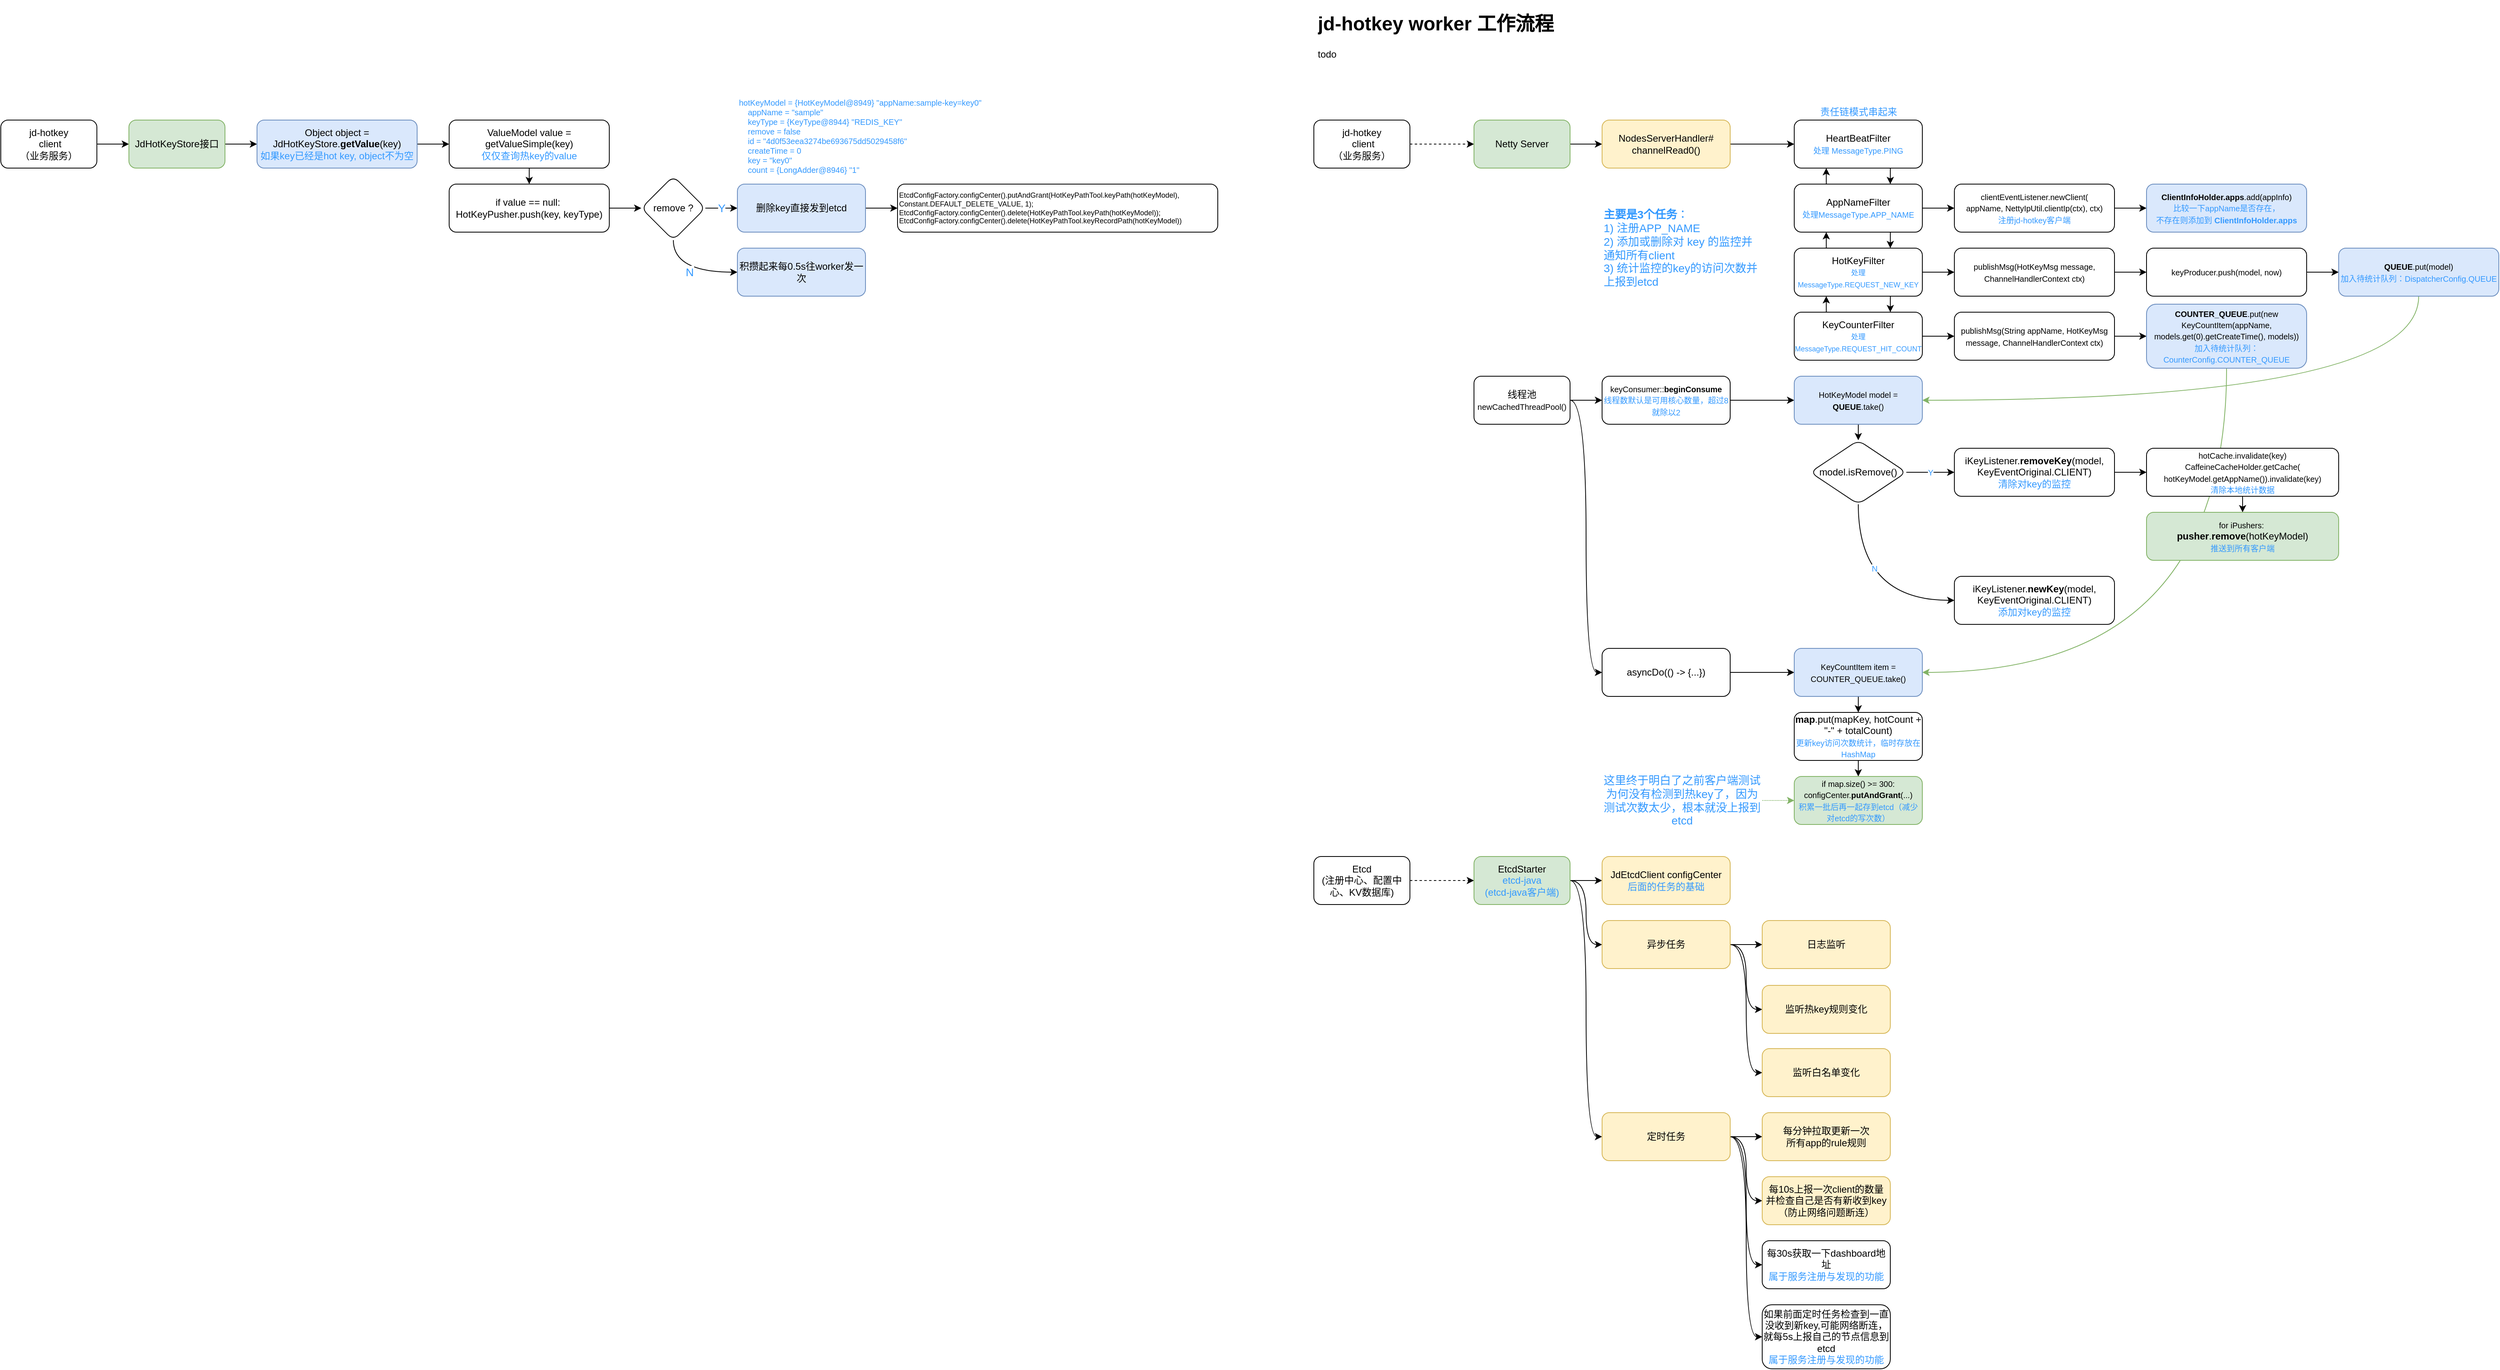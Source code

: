 <mxfile version="16.1.2" type="device"><diagram id="-nK9JvMHZn6Lz6oW_Ra4" name="第 1 页"><mxGraphModel dx="3577" dy="905" grid="1" gridSize="10" guides="1" tooltips="1" connect="1" arrows="1" fold="1" page="1" pageScale="1" pageWidth="1169" pageHeight="827" math="0" shadow="0"><root><mxCell id="0"/><mxCell id="1" parent="0"/><mxCell id="yYM20b8fRTNlaGVTkvJs-72" style="edgeStyle=orthogonalEdgeStyle;curved=1;rounded=0;orthogonalLoop=1;jettySize=auto;html=1;exitX=0.5;exitY=1;exitDx=0;exitDy=0;entryX=1;entryY=0.5;entryDx=0;entryDy=0;fontSize=10;fontColor=#3399FF;fillColor=#d5e8d4;strokeColor=#82b366;" edge="1" parent="1" source="yYM20b8fRTNlaGVTkvJs-41" target="yYM20b8fRTNlaGVTkvJs-66"><mxGeometry relative="1" as="geometry"/></mxCell><mxCell id="yYM20b8fRTNlaGVTkvJs-1" value="&lt;h1&gt;jd-hotkey worker 工作流程&lt;/h1&gt;&lt;p&gt;todo&lt;/p&gt;" style="text;html=1;strokeColor=none;fillColor=none;spacing=5;spacingTop=-20;whiteSpace=wrap;overflow=hidden;rounded=0;" vertex="1" parent="1"><mxGeometry x="40" y="20" width="360" height="100" as="geometry"/></mxCell><mxCell id="yYM20b8fRTNlaGVTkvJs-5" value="" style="edgeStyle=orthogonalEdgeStyle;rounded=0;orthogonalLoop=1;jettySize=auto;html=1;exitX=1;exitY=0.5;exitDx=0;exitDy=0;dashed=1;" edge="1" parent="1" source="yYM20b8fRTNlaGVTkvJs-64" target="yYM20b8fRTNlaGVTkvJs-4"><mxGeometry relative="1" as="geometry"><mxPoint x="180" y="190" as="sourcePoint"/></mxGeometry></mxCell><mxCell id="yYM20b8fRTNlaGVTkvJs-7" value="" style="edgeStyle=orthogonalEdgeStyle;rounded=0;orthogonalLoop=1;jettySize=auto;html=1;exitX=1;exitY=0.5;exitDx=0;exitDy=0;curved=1;dashed=1;" edge="1" parent="1" source="yYM20b8fRTNlaGVTkvJs-65" target="yYM20b8fRTNlaGVTkvJs-6"><mxGeometry relative="1" as="geometry"><mxPoint x="160" y="1110" as="sourcePoint"/></mxGeometry></mxCell><mxCell id="yYM20b8fRTNlaGVTkvJs-9" value="" style="edgeStyle=orthogonalEdgeStyle;rounded=0;orthogonalLoop=1;jettySize=auto;html=1;" edge="1" parent="1" source="yYM20b8fRTNlaGVTkvJs-4" target="yYM20b8fRTNlaGVTkvJs-8"><mxGeometry relative="1" as="geometry"/></mxCell><mxCell id="yYM20b8fRTNlaGVTkvJs-4" value="Netty Server" style="whiteSpace=wrap;html=1;rounded=1;shadow=0;fillColor=#d5e8d4;strokeColor=#82b366;" vertex="1" parent="1"><mxGeometry x="240" y="160" width="120" height="60" as="geometry"/></mxCell><mxCell id="yYM20b8fRTNlaGVTkvJs-75" value="" style="edgeStyle=orthogonalEdgeStyle;curved=1;rounded=0;orthogonalLoop=1;jettySize=auto;html=1;fontSize=14;fontColor=#3399FF;" edge="1" parent="1" source="yYM20b8fRTNlaGVTkvJs-6" target="yYM20b8fRTNlaGVTkvJs-74"><mxGeometry relative="1" as="geometry"/></mxCell><mxCell id="yYM20b8fRTNlaGVTkvJs-77" style="edgeStyle=orthogonalEdgeStyle;curved=1;rounded=0;orthogonalLoop=1;jettySize=auto;html=1;exitX=1;exitY=0.5;exitDx=0;exitDy=0;entryX=0;entryY=0.5;entryDx=0;entryDy=0;fontSize=14;fontColor=#3399FF;" edge="1" parent="1" source="yYM20b8fRTNlaGVTkvJs-6" target="yYM20b8fRTNlaGVTkvJs-76"><mxGeometry relative="1" as="geometry"/></mxCell><mxCell id="yYM20b8fRTNlaGVTkvJs-85" style="edgeStyle=orthogonalEdgeStyle;curved=1;rounded=0;orthogonalLoop=1;jettySize=auto;html=1;exitX=1;exitY=0.5;exitDx=0;exitDy=0;entryX=0;entryY=0.5;entryDx=0;entryDy=0;fontSize=14;fontColor=#3399FF;" edge="1" parent="1" source="yYM20b8fRTNlaGVTkvJs-6" target="yYM20b8fRTNlaGVTkvJs-84"><mxGeometry relative="1" as="geometry"/></mxCell><mxCell id="yYM20b8fRTNlaGVTkvJs-6" value="EtcdStarter&lt;br&gt;&lt;font color=&quot;#3399ff&quot;&gt;etcd-java&lt;br&gt;(etcd-java客户端)&lt;/font&gt;" style="rounded=1;whiteSpace=wrap;html=1;fillColor=#d5e8d4;strokeColor=#82b366;" vertex="1" parent="1"><mxGeometry x="240" y="1080" width="120" height="60" as="geometry"/></mxCell><mxCell id="yYM20b8fRTNlaGVTkvJs-11" value="" style="edgeStyle=orthogonalEdgeStyle;rounded=0;orthogonalLoop=1;jettySize=auto;html=1;curved=1;" edge="1" parent="1" source="yYM20b8fRTNlaGVTkvJs-8" target="yYM20b8fRTNlaGVTkvJs-10"><mxGeometry relative="1" as="geometry"/></mxCell><mxCell id="yYM20b8fRTNlaGVTkvJs-8" value="NodesServerHandler#&lt;br&gt;channelRead0()" style="whiteSpace=wrap;html=1;rounded=1;fillColor=#fff2cc;strokeColor=#d6b656;" vertex="1" parent="1"><mxGeometry x="400" y="160" width="160" height="60" as="geometry"/></mxCell><mxCell id="yYM20b8fRTNlaGVTkvJs-21" style="edgeStyle=orthogonalEdgeStyle;curved=1;rounded=0;orthogonalLoop=1;jettySize=auto;html=1;exitX=0.75;exitY=1;exitDx=0;exitDy=0;entryX=0.75;entryY=0;entryDx=0;entryDy=0;" edge="1" parent="1" source="yYM20b8fRTNlaGVTkvJs-10" target="yYM20b8fRTNlaGVTkvJs-12"><mxGeometry relative="1" as="geometry"/></mxCell><mxCell id="yYM20b8fRTNlaGVTkvJs-10" value="HeartBeatFilter&lt;br&gt;&lt;font color=&quot;#3399ff&quot; style=&quot;font-size: 10px&quot;&gt;处理 MessageType.PING&lt;/font&gt;" style="whiteSpace=wrap;html=1;rounded=1;" vertex="1" parent="1"><mxGeometry x="640" y="160" width="160" height="60" as="geometry"/></mxCell><mxCell id="yYM20b8fRTNlaGVTkvJs-22" style="edgeStyle=orthogonalEdgeStyle;curved=1;rounded=0;orthogonalLoop=1;jettySize=auto;html=1;exitX=0.75;exitY=1;exitDx=0;exitDy=0;entryX=0.75;entryY=0;entryDx=0;entryDy=0;" edge="1" parent="1" source="yYM20b8fRTNlaGVTkvJs-12" target="yYM20b8fRTNlaGVTkvJs-14"><mxGeometry relative="1" as="geometry"/></mxCell><mxCell id="yYM20b8fRTNlaGVTkvJs-26" style="edgeStyle=orthogonalEdgeStyle;curved=1;rounded=0;orthogonalLoop=1;jettySize=auto;html=1;exitX=0.25;exitY=0;exitDx=0;exitDy=0;entryX=0.25;entryY=1;entryDx=0;entryDy=0;" edge="1" parent="1" source="yYM20b8fRTNlaGVTkvJs-12" target="yYM20b8fRTNlaGVTkvJs-10"><mxGeometry relative="1" as="geometry"/></mxCell><mxCell id="yYM20b8fRTNlaGVTkvJs-29" value="" style="edgeStyle=orthogonalEdgeStyle;curved=1;rounded=0;orthogonalLoop=1;jettySize=auto;html=1;fontColor=#3399FF;" edge="1" parent="1" source="yYM20b8fRTNlaGVTkvJs-12" target="yYM20b8fRTNlaGVTkvJs-28"><mxGeometry relative="1" as="geometry"/></mxCell><mxCell id="yYM20b8fRTNlaGVTkvJs-12" value="AppNameFilter&lt;br&gt;&lt;font style=&quot;font-size: 10px&quot; color=&quot;#3399ff&quot;&gt;处理MessageType.APP_NAME&lt;/font&gt;" style="whiteSpace=wrap;html=1;rounded=1;" vertex="1" parent="1"><mxGeometry x="640" y="240" width="160" height="60" as="geometry"/></mxCell><mxCell id="yYM20b8fRTNlaGVTkvJs-23" style="edgeStyle=orthogonalEdgeStyle;curved=1;rounded=0;orthogonalLoop=1;jettySize=auto;html=1;exitX=0.75;exitY=1;exitDx=0;exitDy=0;entryX=0.75;entryY=0;entryDx=0;entryDy=0;" edge="1" parent="1" source="yYM20b8fRTNlaGVTkvJs-14" target="yYM20b8fRTNlaGVTkvJs-16"><mxGeometry relative="1" as="geometry"/></mxCell><mxCell id="yYM20b8fRTNlaGVTkvJs-25" style="edgeStyle=orthogonalEdgeStyle;curved=1;rounded=0;orthogonalLoop=1;jettySize=auto;html=1;exitX=0.25;exitY=0;exitDx=0;exitDy=0;entryX=0.25;entryY=1;entryDx=0;entryDy=0;" edge="1" parent="1" source="yYM20b8fRTNlaGVTkvJs-14" target="yYM20b8fRTNlaGVTkvJs-12"><mxGeometry relative="1" as="geometry"/></mxCell><mxCell id="yYM20b8fRTNlaGVTkvJs-31" value="" style="edgeStyle=orthogonalEdgeStyle;curved=1;rounded=0;orthogonalLoop=1;jettySize=auto;html=1;fontSize=10;fontColor=#3399FF;" edge="1" parent="1" source="yYM20b8fRTNlaGVTkvJs-14" target="yYM20b8fRTNlaGVTkvJs-30"><mxGeometry relative="1" as="geometry"/></mxCell><mxCell id="yYM20b8fRTNlaGVTkvJs-14" value="HotKeyFilter&lt;br&gt;&lt;font style=&quot;font-size: 9px&quot; color=&quot;#3399ff&quot;&gt;处理MessageType.REQUEST_NEW_KEY&lt;/font&gt;" style="whiteSpace=wrap;html=1;rounded=1;" vertex="1" parent="1"><mxGeometry x="640" y="320" width="160" height="60" as="geometry"/></mxCell><mxCell id="yYM20b8fRTNlaGVTkvJs-24" style="edgeStyle=orthogonalEdgeStyle;curved=1;rounded=0;orthogonalLoop=1;jettySize=auto;html=1;exitX=0.25;exitY=0;exitDx=0;exitDy=0;entryX=0.25;entryY=1;entryDx=0;entryDy=0;" edge="1" parent="1" source="yYM20b8fRTNlaGVTkvJs-16" target="yYM20b8fRTNlaGVTkvJs-14"><mxGeometry relative="1" as="geometry"/></mxCell><mxCell id="yYM20b8fRTNlaGVTkvJs-33" value="" style="edgeStyle=orthogonalEdgeStyle;curved=1;rounded=0;orthogonalLoop=1;jettySize=auto;html=1;fontSize=10;fontColor=#3399FF;" edge="1" parent="1" source="yYM20b8fRTNlaGVTkvJs-16" target="yYM20b8fRTNlaGVTkvJs-32"><mxGeometry relative="1" as="geometry"/></mxCell><mxCell id="yYM20b8fRTNlaGVTkvJs-16" value="KeyCounterFilter&lt;br&gt;&lt;font color=&quot;#3399ff&quot; style=&quot;font-size: 9px&quot;&gt;处理MessageType.REQUEST_HIT_COUNT&lt;/font&gt;" style="whiteSpace=wrap;html=1;rounded=1;" vertex="1" parent="1"><mxGeometry x="640" y="400" width="160" height="60" as="geometry"/></mxCell><mxCell id="yYM20b8fRTNlaGVTkvJs-27" value="&lt;font color=&quot;#3399ff&quot;&gt;责任链模式串起来&lt;/font&gt;" style="text;html=1;align=center;verticalAlign=middle;resizable=0;points=[];autosize=1;strokeColor=none;fillColor=none;" vertex="1" parent="1"><mxGeometry x="665" y="140" width="110" height="20" as="geometry"/></mxCell><mxCell id="yYM20b8fRTNlaGVTkvJs-36" value="" style="edgeStyle=orthogonalEdgeStyle;curved=1;rounded=0;orthogonalLoop=1;jettySize=auto;html=1;fontSize=9;fontColor=#3399FF;" edge="1" parent="1" source="yYM20b8fRTNlaGVTkvJs-28" target="yYM20b8fRTNlaGVTkvJs-35"><mxGeometry relative="1" as="geometry"/></mxCell><mxCell id="yYM20b8fRTNlaGVTkvJs-28" value="&lt;font style=&quot;font-size: 10px&quot;&gt;clientEventListener.newClient(&lt;br&gt;appName, NettyIpUtil.clientIp(ctx), ctx)&lt;br&gt;&lt;font color=&quot;#3399ff&quot;&gt;注册jd-hotkey客户端&lt;/font&gt;&lt;br&gt;&lt;/font&gt;" style="whiteSpace=wrap;html=1;rounded=1;" vertex="1" parent="1"><mxGeometry x="840" y="240" width="200" height="60" as="geometry"/></mxCell><mxCell id="yYM20b8fRTNlaGVTkvJs-38" value="" style="edgeStyle=orthogonalEdgeStyle;curved=1;rounded=0;orthogonalLoop=1;jettySize=auto;html=1;fontSize=9;fontColor=#3399FF;" edge="1" parent="1" source="yYM20b8fRTNlaGVTkvJs-30" target="yYM20b8fRTNlaGVTkvJs-37"><mxGeometry relative="1" as="geometry"/></mxCell><mxCell id="yYM20b8fRTNlaGVTkvJs-30" value="&lt;font style=&quot;font-size: 10px&quot;&gt;publishMsg(HotKeyMsg message, ChannelHandlerContext ctx)&lt;/font&gt;" style="whiteSpace=wrap;html=1;rounded=1;" vertex="1" parent="1"><mxGeometry x="840" y="320" width="200" height="60" as="geometry"/></mxCell><mxCell id="yYM20b8fRTNlaGVTkvJs-42" value="" style="edgeStyle=orthogonalEdgeStyle;curved=1;rounded=0;orthogonalLoop=1;jettySize=auto;html=1;fontSize=9;fontColor=#3399FF;" edge="1" parent="1" source="yYM20b8fRTNlaGVTkvJs-32" target="yYM20b8fRTNlaGVTkvJs-41"><mxGeometry relative="1" as="geometry"/></mxCell><mxCell id="yYM20b8fRTNlaGVTkvJs-32" value="&lt;font style=&quot;font-size: 10px&quot;&gt;publishMsg(String appName, HotKeyMsg message, ChannelHandlerContext ctx)&lt;/font&gt;" style="whiteSpace=wrap;html=1;rounded=1;" vertex="1" parent="1"><mxGeometry x="840" y="400" width="200" height="60" as="geometry"/></mxCell><mxCell id="yYM20b8fRTNlaGVTkvJs-35" value="&lt;span style=&quot;font-size: 10px&quot;&gt;&lt;b&gt;ClientInfoHolder.apps&lt;/b&gt;.add(appInfo)&lt;/span&gt;&lt;br&gt;&lt;font color=&quot;#3399ff&quot;&gt;&lt;span style=&quot;font-size: 10px&quot;&gt;比较一下appName是否存在，&lt;/span&gt;&lt;br&gt;&lt;span style=&quot;font-size: 10px&quot;&gt;不存在则添加到&amp;nbsp;&lt;/span&gt;&lt;span style=&quot;font-size: 10px&quot;&gt;&lt;b&gt;ClientInfoHolder.apps&lt;/b&gt;&lt;/span&gt;&lt;/font&gt;" style="whiteSpace=wrap;html=1;rounded=1;fillColor=#dae8fc;strokeColor=#6c8ebf;" vertex="1" parent="1"><mxGeometry x="1080" y="240" width="200" height="60" as="geometry"/></mxCell><mxCell id="yYM20b8fRTNlaGVTkvJs-40" value="" style="edgeStyle=orthogonalEdgeStyle;curved=1;rounded=0;orthogonalLoop=1;jettySize=auto;html=1;fontSize=9;fontColor=#3399FF;" edge="1" parent="1" source="yYM20b8fRTNlaGVTkvJs-37" target="yYM20b8fRTNlaGVTkvJs-39"><mxGeometry relative="1" as="geometry"/></mxCell><mxCell id="yYM20b8fRTNlaGVTkvJs-37" value="&lt;font style=&quot;font-size: 10px&quot;&gt;keyProducer.push(model, now)&lt;/font&gt;" style="whiteSpace=wrap;html=1;rounded=1;" vertex="1" parent="1"><mxGeometry x="1080" y="320" width="200" height="60" as="geometry"/></mxCell><mxCell id="yYM20b8fRTNlaGVTkvJs-55" style="edgeStyle=orthogonalEdgeStyle;curved=1;rounded=0;orthogonalLoop=1;jettySize=auto;html=1;exitX=0.5;exitY=1;exitDx=0;exitDy=0;entryX=1;entryY=0.5;entryDx=0;entryDy=0;fontSize=10;fontColor=#3399FF;fillColor=#d5e8d4;strokeColor=#82b366;" edge="1" parent="1" source="yYM20b8fRTNlaGVTkvJs-39" target="yYM20b8fRTNlaGVTkvJs-46"><mxGeometry relative="1" as="geometry"/></mxCell><mxCell id="yYM20b8fRTNlaGVTkvJs-39" value="&lt;font&gt;&lt;span style=&quot;font-size: 10px&quot;&gt;&lt;b&gt;QUEUE&lt;/b&gt;.put(model)&lt;/span&gt;&lt;br&gt;&lt;span style=&quot;font-size: 10px&quot;&gt;&lt;font color=&quot;#3399ff&quot;&gt;加入待统计队列：DispatcherConfig.QUEUE&lt;/font&gt;&lt;/span&gt;&lt;br&gt;&lt;/font&gt;" style="whiteSpace=wrap;html=1;rounded=1;fillColor=#dae8fc;strokeColor=#6c8ebf;" vertex="1" parent="1"><mxGeometry x="1320" y="320" width="200" height="60" as="geometry"/></mxCell><mxCell id="yYM20b8fRTNlaGVTkvJs-41" value="&lt;font&gt;&lt;b style=&quot;font-size: 10px&quot;&gt;COUNTER_QUEUE&lt;/b&gt;&lt;span style=&quot;font-size: 10px&quot;&gt;.put(new KeyCountItem(appName, models.get(0).getCreateTime(), models))&lt;/span&gt;&lt;br&gt;&lt;font color=&quot;#3399ff&quot;&gt;&lt;span style=&quot;font-size: 10px&quot;&gt;加入待统计队列：CounterConfig.&lt;/span&gt;&lt;/font&gt;&lt;font color=&quot;#3399ff&quot;&gt;&lt;span style=&quot;font-size: 10px&quot;&gt;COUNTER_QUEUE&lt;/span&gt;&lt;/font&gt;&lt;br&gt;&lt;/font&gt;" style="whiteSpace=wrap;html=1;rounded=1;fillColor=#dae8fc;strokeColor=#6c8ebf;" vertex="1" parent="1"><mxGeometry x="1080" y="390" width="200" height="80" as="geometry"/></mxCell><mxCell id="yYM20b8fRTNlaGVTkvJs-45" value="" style="edgeStyle=orthogonalEdgeStyle;curved=1;rounded=0;orthogonalLoop=1;jettySize=auto;html=1;fontSize=9;fontColor=#3399FF;" edge="1" parent="1" source="yYM20b8fRTNlaGVTkvJs-43" target="yYM20b8fRTNlaGVTkvJs-44"><mxGeometry relative="1" as="geometry"/></mxCell><mxCell id="yYM20b8fRTNlaGVTkvJs-63" style="edgeStyle=orthogonalEdgeStyle;curved=1;rounded=0;orthogonalLoop=1;jettySize=auto;html=1;exitX=1;exitY=0.5;exitDx=0;exitDy=0;entryX=0;entryY=0.5;entryDx=0;entryDy=0;fontSize=10;fontColor=#3399FF;" edge="1" parent="1" source="yYM20b8fRTNlaGVTkvJs-43" target="yYM20b8fRTNlaGVTkvJs-62"><mxGeometry relative="1" as="geometry"/></mxCell><mxCell id="yYM20b8fRTNlaGVTkvJs-43" value="线程池&lt;br&gt;&lt;font style=&quot;font-size: 10px&quot;&gt;newCachedThreadPool()&lt;/font&gt;" style="whiteSpace=wrap;html=1;rounded=1;" vertex="1" parent="1"><mxGeometry x="240" y="480" width="120" height="60" as="geometry"/></mxCell><mxCell id="yYM20b8fRTNlaGVTkvJs-47" value="" style="edgeStyle=orthogonalEdgeStyle;curved=1;rounded=0;orthogonalLoop=1;jettySize=auto;html=1;fontSize=10;fontColor=#3399FF;" edge="1" parent="1" source="yYM20b8fRTNlaGVTkvJs-44" target="yYM20b8fRTNlaGVTkvJs-46"><mxGeometry relative="1" as="geometry"/></mxCell><mxCell id="yYM20b8fRTNlaGVTkvJs-44" value="&lt;font style=&quot;font-size: 10px&quot;&gt;keyConsumer::&lt;b&gt;beginConsume&lt;/b&gt;&lt;br&gt;&lt;font color=&quot;#3399ff&quot;&gt;线程数默认是可用核心数量，超过8就除以2&lt;/font&gt;&lt;br&gt;&lt;/font&gt;" style="whiteSpace=wrap;html=1;rounded=1;" vertex="1" parent="1"><mxGeometry x="400" y="480" width="160" height="60" as="geometry"/></mxCell><mxCell id="yYM20b8fRTNlaGVTkvJs-49" value="" style="edgeStyle=orthogonalEdgeStyle;curved=1;rounded=0;orthogonalLoop=1;jettySize=auto;html=1;fontSize=10;fontColor=#3399FF;" edge="1" parent="1" source="yYM20b8fRTNlaGVTkvJs-46" target="yYM20b8fRTNlaGVTkvJs-48"><mxGeometry relative="1" as="geometry"/></mxCell><mxCell id="yYM20b8fRTNlaGVTkvJs-46" value="&lt;span style=&quot;font-size: 10px&quot;&gt;HotKeyModel model = &lt;b&gt;QUEUE&lt;/b&gt;.take()&lt;/span&gt;" style="whiteSpace=wrap;html=1;rounded=1;fillColor=#dae8fc;strokeColor=#6c8ebf;" vertex="1" parent="1"><mxGeometry x="640" y="480" width="160" height="60" as="geometry"/></mxCell><mxCell id="yYM20b8fRTNlaGVTkvJs-51" value="Y" style="edgeStyle=orthogonalEdgeStyle;curved=1;rounded=0;orthogonalLoop=1;jettySize=auto;html=1;fontSize=10;fontColor=#3399FF;" edge="1" parent="1" source="yYM20b8fRTNlaGVTkvJs-48" target="yYM20b8fRTNlaGVTkvJs-50"><mxGeometry relative="1" as="geometry"/></mxCell><mxCell id="yYM20b8fRTNlaGVTkvJs-53" value="N" style="edgeStyle=orthogonalEdgeStyle;curved=1;rounded=0;orthogonalLoop=1;jettySize=auto;html=1;exitX=0.5;exitY=1;exitDx=0;exitDy=0;entryX=0;entryY=0.5;entryDx=0;entryDy=0;fontSize=10;fontColor=#3399FF;" edge="1" parent="1" source="yYM20b8fRTNlaGVTkvJs-48" target="yYM20b8fRTNlaGVTkvJs-52"><mxGeometry x="-0.333" y="20" relative="1" as="geometry"><mxPoint as="offset"/></mxGeometry></mxCell><mxCell id="yYM20b8fRTNlaGVTkvJs-48" value="model.isRemove()" style="rhombus;whiteSpace=wrap;html=1;rounded=1;" vertex="1" parent="1"><mxGeometry x="660" y="560" width="120" height="80" as="geometry"/></mxCell><mxCell id="yYM20b8fRTNlaGVTkvJs-57" value="" style="edgeStyle=orthogonalEdgeStyle;curved=1;rounded=0;orthogonalLoop=1;jettySize=auto;html=1;fontSize=10;fontColor=#3399FF;" edge="1" parent="1" source="yYM20b8fRTNlaGVTkvJs-50" target="yYM20b8fRTNlaGVTkvJs-56"><mxGeometry relative="1" as="geometry"/></mxCell><mxCell id="yYM20b8fRTNlaGVTkvJs-50" value="iKeyListener.&lt;b&gt;removeKey&lt;/b&gt;(model, KeyEventOriginal.CLIENT)&lt;br&gt;&lt;font color=&quot;#3399ff&quot;&gt;清除对key的监控&lt;/font&gt;" style="whiteSpace=wrap;html=1;rounded=1;" vertex="1" parent="1"><mxGeometry x="840" y="570" width="200" height="60" as="geometry"/></mxCell><mxCell id="yYM20b8fRTNlaGVTkvJs-52" value="iKeyListener.&lt;b&gt;newKey&lt;/b&gt;(model, KeyEventOriginal.CLIENT)&lt;br&gt;&lt;font color=&quot;#3399ff&quot;&gt;添加对key的监控&lt;/font&gt;" style="whiteSpace=wrap;html=1;rounded=1;" vertex="1" parent="1"><mxGeometry x="840" y="730" width="200" height="60" as="geometry"/></mxCell><mxCell id="yYM20b8fRTNlaGVTkvJs-59" value="" style="edgeStyle=orthogonalEdgeStyle;curved=1;rounded=0;orthogonalLoop=1;jettySize=auto;html=1;fontSize=10;fontColor=#3399FF;" edge="1" parent="1" source="yYM20b8fRTNlaGVTkvJs-56" target="yYM20b8fRTNlaGVTkvJs-58"><mxGeometry relative="1" as="geometry"/></mxCell><mxCell id="yYM20b8fRTNlaGVTkvJs-56" value="&lt;font style=&quot;font-size: 10px&quot;&gt;hotCache.invalidate(key)&lt;br&gt;CaffeineCacheHolder.getCache(&lt;br&gt;hotKeyModel.getAppName()).invalidate(key)&lt;br&gt;&lt;font color=&quot;#3399ff&quot;&gt;清除本地统计数据&lt;/font&gt;&lt;br&gt;&lt;/font&gt;" style="whiteSpace=wrap;html=1;rounded=1;" vertex="1" parent="1"><mxGeometry x="1080" y="570" width="240" height="60" as="geometry"/></mxCell><mxCell id="yYM20b8fRTNlaGVTkvJs-58" value="&lt;span style=&quot;font-size: 10px&quot;&gt;for iPushers:&amp;nbsp;&lt;br&gt;&lt;/span&gt;&lt;b&gt;pusher&lt;/b&gt;.&lt;b&gt;remove&lt;/b&gt;(hotKeyModel)&lt;br&gt;&lt;font style=&quot;font-size: 10px&quot; color=&quot;#3399ff&quot;&gt;推送到所有客户端&lt;/font&gt;" style="whiteSpace=wrap;html=1;rounded=1;fillColor=#d5e8d4;strokeColor=#82b366;" vertex="1" parent="1"><mxGeometry x="1080" y="650" width="240" height="60" as="geometry"/></mxCell><mxCell id="yYM20b8fRTNlaGVTkvJs-67" value="" style="edgeStyle=orthogonalEdgeStyle;curved=1;rounded=0;orthogonalLoop=1;jettySize=auto;html=1;fontSize=12;fontColor=#3399FF;" edge="1" parent="1" source="yYM20b8fRTNlaGVTkvJs-62" target="yYM20b8fRTNlaGVTkvJs-66"><mxGeometry relative="1" as="geometry"/></mxCell><mxCell id="yYM20b8fRTNlaGVTkvJs-62" value="&lt;font&gt;&lt;font style=&quot;font-size: 12px&quot;&gt;asyncDo(() -&amp;gt; {...})&lt;/font&gt;&lt;br&gt;&lt;/font&gt;" style="whiteSpace=wrap;html=1;rounded=1;" vertex="1" parent="1"><mxGeometry x="400" y="820" width="160" height="60" as="geometry"/></mxCell><mxCell id="yYM20b8fRTNlaGVTkvJs-64" value="jd-hotkey&lt;br&gt;&amp;nbsp;client&lt;br&gt;（业务服务）" style="rounded=1;whiteSpace=wrap;html=1;" vertex="1" parent="1"><mxGeometry x="40" y="160" width="120" height="60" as="geometry"/></mxCell><mxCell id="yYM20b8fRTNlaGVTkvJs-65" value="Etcd&lt;br&gt;(注册中心、配置中心、KV数据库)" style="rounded=1;whiteSpace=wrap;html=1;" vertex="1" parent="1"><mxGeometry x="40" y="1080" width="120" height="60" as="geometry"/></mxCell><mxCell id="yYM20b8fRTNlaGVTkvJs-69" value="" style="edgeStyle=orthogonalEdgeStyle;curved=1;rounded=0;orthogonalLoop=1;jettySize=auto;html=1;fontSize=12;fontColor=#3399FF;" edge="1" parent="1" source="yYM20b8fRTNlaGVTkvJs-66" target="yYM20b8fRTNlaGVTkvJs-68"><mxGeometry relative="1" as="geometry"/></mxCell><mxCell id="yYM20b8fRTNlaGVTkvJs-66" value="&lt;font&gt;&lt;font style=&quot;font-size: 10px&quot;&gt;KeyCountItem item = COUNTER_QUEUE.take()&lt;/font&gt;&lt;br&gt;&lt;/font&gt;" style="whiteSpace=wrap;html=1;rounded=1;fillColor=#dae8fc;strokeColor=#6c8ebf;" vertex="1" parent="1"><mxGeometry x="640" y="820" width="160" height="60" as="geometry"/></mxCell><mxCell id="yYM20b8fRTNlaGVTkvJs-71" value="" style="edgeStyle=orthogonalEdgeStyle;curved=1;rounded=0;orthogonalLoop=1;jettySize=auto;html=1;fontSize=10;fontColor=#3399FF;" edge="1" parent="1" source="yYM20b8fRTNlaGVTkvJs-68" target="yYM20b8fRTNlaGVTkvJs-70"><mxGeometry relative="1" as="geometry"/></mxCell><mxCell id="yYM20b8fRTNlaGVTkvJs-68" value="&lt;font&gt;&lt;font style=&quot;font-size: 12px&quot;&gt;&lt;b&gt;map&lt;/b&gt;.put(mapKey, hotCount + &quot;-&quot; + totalCount)&lt;br&gt;&lt;/font&gt;&lt;font color=&quot;#3399ff&quot; style=&quot;font-size: 10px&quot;&gt;更新key访问次数统计，临时存放在HashMap&lt;/font&gt;&lt;br&gt;&lt;/font&gt;" style="whiteSpace=wrap;html=1;rounded=1;" vertex="1" parent="1"><mxGeometry x="640" y="900" width="160" height="60" as="geometry"/></mxCell><mxCell id="yYM20b8fRTNlaGVTkvJs-70" value="&lt;font style=&quot;font-size: 10px&quot;&gt;if&amp;nbsp;map.size() &amp;gt;= 300:&lt;br&gt;configCenter.&lt;b&gt;putAndGrant&lt;/b&gt;(...)&lt;br&gt;&lt;font color=&quot;#3399ff&quot;&gt;积累一批后再一起存到etcd（减少对etcd的写次数）&lt;/font&gt;&lt;br&gt;&lt;/font&gt;" style="whiteSpace=wrap;html=1;rounded=1;fillColor=#d5e8d4;strokeColor=#82b366;" vertex="1" parent="1"><mxGeometry x="640" y="980" width="160" height="60" as="geometry"/></mxCell><mxCell id="yYM20b8fRTNlaGVTkvJs-73" value="&lt;font style=&quot;font-size: 14px&quot;&gt;&lt;b&gt;主要是3个任务&lt;/b&gt;：&lt;br&gt;1) 注册APP_NAME&lt;br&gt;2) 添加或删除对 key 的监控并通知所有client&lt;br&gt;3) 统计监控的key的访问次数并上报到etcd&lt;/font&gt;" style="text;html=1;strokeColor=none;fillColor=none;align=left;verticalAlign=middle;whiteSpace=wrap;rounded=0;shadow=0;fontSize=10;fontColor=#3399FF;" vertex="1" parent="1"><mxGeometry x="400" y="240" width="200" height="160" as="geometry"/></mxCell><mxCell id="yYM20b8fRTNlaGVTkvJs-74" value="JdEtcdClient&amp;nbsp;configCenter&lt;br&gt;&lt;font color=&quot;#3399ff&quot;&gt;后面的任务的基础&lt;/font&gt;" style="rounded=1;whiteSpace=wrap;html=1;fillColor=#fff2cc;strokeColor=#d6b656;" vertex="1" parent="1"><mxGeometry x="400" y="1080" width="160" height="60" as="geometry"/></mxCell><mxCell id="yYM20b8fRTNlaGVTkvJs-79" value="" style="edgeStyle=orthogonalEdgeStyle;curved=1;rounded=0;orthogonalLoop=1;jettySize=auto;html=1;fontSize=14;fontColor=#3399FF;" edge="1" parent="1" source="yYM20b8fRTNlaGVTkvJs-76" target="yYM20b8fRTNlaGVTkvJs-78"><mxGeometry relative="1" as="geometry"/></mxCell><mxCell id="yYM20b8fRTNlaGVTkvJs-81" style="edgeStyle=orthogonalEdgeStyle;curved=1;rounded=0;orthogonalLoop=1;jettySize=auto;html=1;exitX=1;exitY=0.5;exitDx=0;exitDy=0;entryX=0;entryY=0.5;entryDx=0;entryDy=0;fontSize=14;fontColor=#3399FF;" edge="1" parent="1" source="yYM20b8fRTNlaGVTkvJs-76" target="yYM20b8fRTNlaGVTkvJs-80"><mxGeometry relative="1" as="geometry"/></mxCell><mxCell id="yYM20b8fRTNlaGVTkvJs-83" style="edgeStyle=orthogonalEdgeStyle;curved=1;rounded=0;orthogonalLoop=1;jettySize=auto;html=1;exitX=1;exitY=0.5;exitDx=0;exitDy=0;entryX=0;entryY=0.5;entryDx=0;entryDy=0;fontSize=14;fontColor=#3399FF;" edge="1" parent="1" source="yYM20b8fRTNlaGVTkvJs-76" target="yYM20b8fRTNlaGVTkvJs-82"><mxGeometry relative="1" as="geometry"/></mxCell><mxCell id="yYM20b8fRTNlaGVTkvJs-76" value="异步任务" style="rounded=1;whiteSpace=wrap;html=1;fillColor=#fff2cc;strokeColor=#d6b656;" vertex="1" parent="1"><mxGeometry x="400" y="1160" width="160" height="60" as="geometry"/></mxCell><mxCell id="yYM20b8fRTNlaGVTkvJs-78" value="日志监听" style="rounded=1;whiteSpace=wrap;html=1;fillColor=#fff2cc;strokeColor=#d6b656;" vertex="1" parent="1"><mxGeometry x="600" y="1160" width="160" height="60" as="geometry"/></mxCell><mxCell id="yYM20b8fRTNlaGVTkvJs-80" value="监听热key规则变化" style="rounded=1;whiteSpace=wrap;html=1;fillColor=#fff2cc;strokeColor=#d6b656;" vertex="1" parent="1"><mxGeometry x="600" y="1241" width="160" height="60" as="geometry"/></mxCell><mxCell id="yYM20b8fRTNlaGVTkvJs-82" value="监听白名单变化" style="rounded=1;whiteSpace=wrap;html=1;fillColor=#fff2cc;strokeColor=#d6b656;" vertex="1" parent="1"><mxGeometry x="600" y="1320" width="160" height="60" as="geometry"/></mxCell><mxCell id="yYM20b8fRTNlaGVTkvJs-87" style="edgeStyle=orthogonalEdgeStyle;curved=1;rounded=0;orthogonalLoop=1;jettySize=auto;html=1;exitX=1;exitY=0.5;exitDx=0;exitDy=0;fontSize=14;fontColor=#3399FF;" edge="1" parent="1" source="yYM20b8fRTNlaGVTkvJs-84" target="yYM20b8fRTNlaGVTkvJs-86"><mxGeometry relative="1" as="geometry"/></mxCell><mxCell id="yYM20b8fRTNlaGVTkvJs-89" style="edgeStyle=orthogonalEdgeStyle;curved=1;rounded=0;orthogonalLoop=1;jettySize=auto;html=1;exitX=1;exitY=0.5;exitDx=0;exitDy=0;entryX=0;entryY=0.5;entryDx=0;entryDy=0;fontSize=14;fontColor=#3399FF;" edge="1" parent="1" source="yYM20b8fRTNlaGVTkvJs-84" target="yYM20b8fRTNlaGVTkvJs-88"><mxGeometry relative="1" as="geometry"/></mxCell><mxCell id="yYM20b8fRTNlaGVTkvJs-91" style="edgeStyle=orthogonalEdgeStyle;curved=1;rounded=0;orthogonalLoop=1;jettySize=auto;html=1;exitX=1;exitY=0.5;exitDx=0;exitDy=0;entryX=0;entryY=0.5;entryDx=0;entryDy=0;fontSize=14;fontColor=#3399FF;" edge="1" parent="1" source="yYM20b8fRTNlaGVTkvJs-84" target="yYM20b8fRTNlaGVTkvJs-90"><mxGeometry relative="1" as="geometry"/></mxCell><mxCell id="yYM20b8fRTNlaGVTkvJs-93" style="edgeStyle=orthogonalEdgeStyle;curved=1;rounded=0;orthogonalLoop=1;jettySize=auto;html=1;exitX=1;exitY=0.5;exitDx=0;exitDy=0;entryX=0;entryY=0.5;entryDx=0;entryDy=0;fontSize=14;fontColor=#3399FF;" edge="1" parent="1" source="yYM20b8fRTNlaGVTkvJs-84" target="yYM20b8fRTNlaGVTkvJs-92"><mxGeometry relative="1" as="geometry"/></mxCell><mxCell id="yYM20b8fRTNlaGVTkvJs-84" value="定时任务" style="rounded=1;whiteSpace=wrap;html=1;fillColor=#fff2cc;strokeColor=#d6b656;" vertex="1" parent="1"><mxGeometry x="400" y="1400" width="160" height="60" as="geometry"/></mxCell><mxCell id="yYM20b8fRTNlaGVTkvJs-86" value="每分钟拉取更新一次&lt;br&gt;所有app的rule规则" style="rounded=1;whiteSpace=wrap;html=1;fillColor=#fff2cc;strokeColor=#d6b656;" vertex="1" parent="1"><mxGeometry x="600" y="1400" width="160" height="60" as="geometry"/></mxCell><mxCell id="yYM20b8fRTNlaGVTkvJs-88" value="每10s上报一次client的数量&lt;br&gt;并检查自己是否有新收到key（防止网络问题断连）" style="rounded=1;whiteSpace=wrap;html=1;fillColor=#fff2cc;strokeColor=#d6b656;" vertex="1" parent="1"><mxGeometry x="600" y="1480" width="160" height="60" as="geometry"/></mxCell><mxCell id="yYM20b8fRTNlaGVTkvJs-90" value="每30s获取一下dashboard地址&lt;br&gt;&lt;font color=&quot;#3399ff&quot;&gt;属于服务注册与发现的功能&lt;/font&gt;" style="rounded=1;whiteSpace=wrap;html=1;" vertex="1" parent="1"><mxGeometry x="600" y="1560" width="160" height="60" as="geometry"/></mxCell><mxCell id="yYM20b8fRTNlaGVTkvJs-92" value="如果前面定时任务检查到一直没收到新key,可能网络断连，&lt;br&gt;就每5s上报自己的节点信息到etcd&lt;br&gt;&lt;font color=&quot;#3399ff&quot;&gt;属于服务注册与发现的功能&lt;/font&gt;" style="rounded=1;whiteSpace=wrap;html=1;" vertex="1" parent="1"><mxGeometry x="600" y="1640" width="160" height="80" as="geometry"/></mxCell><mxCell id="yYM20b8fRTNlaGVTkvJs-95" style="edgeStyle=orthogonalEdgeStyle;curved=1;rounded=0;orthogonalLoop=1;jettySize=auto;html=1;exitX=1;exitY=0.5;exitDx=0;exitDy=0;entryX=0;entryY=0.5;entryDx=0;entryDy=0;fontSize=14;fontColor=#3399FF;dashed=1;dashPattern=1 1;fillColor=#d5e8d4;strokeColor=#82b366;" edge="1" parent="1" source="yYM20b8fRTNlaGVTkvJs-94" target="yYM20b8fRTNlaGVTkvJs-70"><mxGeometry relative="1" as="geometry"/></mxCell><mxCell id="yYM20b8fRTNlaGVTkvJs-94" value="这里终于明白了之前客户端测试为何没有检测到热key了，因为测试次数太少，根本就没上报到etcd" style="text;html=1;strokeColor=none;fillColor=none;align=center;verticalAlign=middle;whiteSpace=wrap;rounded=0;shadow=0;fontSize=14;fontColor=#3399FF;" vertex="1" parent="1"><mxGeometry x="400" y="980" width="200" height="60" as="geometry"/></mxCell><mxCell id="yYM20b8fRTNlaGVTkvJs-106" value="" style="edgeStyle=orthogonalEdgeStyle;curved=1;rounded=0;orthogonalLoop=1;jettySize=auto;html=1;fontSize=14;fontColor=#3399FF;" edge="1" parent="1" source="yYM20b8fRTNlaGVTkvJs-104" target="yYM20b8fRTNlaGVTkvJs-105"><mxGeometry relative="1" as="geometry"/></mxCell><mxCell id="yYM20b8fRTNlaGVTkvJs-104" value="jd-hotkey&lt;br&gt;&amp;nbsp;client&lt;br&gt;（业务服务）" style="rounded=1;whiteSpace=wrap;html=1;" vertex="1" parent="1"><mxGeometry x="-1600" y="160" width="120" height="60" as="geometry"/></mxCell><mxCell id="yYM20b8fRTNlaGVTkvJs-108" value="" style="edgeStyle=orthogonalEdgeStyle;curved=1;rounded=0;orthogonalLoop=1;jettySize=auto;html=1;fontSize=14;fontColor=#3399FF;" edge="1" parent="1" source="yYM20b8fRTNlaGVTkvJs-105" target="yYM20b8fRTNlaGVTkvJs-107"><mxGeometry relative="1" as="geometry"/></mxCell><mxCell id="yYM20b8fRTNlaGVTkvJs-105" value="JdHotKeyStore接口" style="rounded=1;whiteSpace=wrap;html=1;fillColor=#d5e8d4;strokeColor=#82b366;" vertex="1" parent="1"><mxGeometry x="-1440" y="160" width="120" height="60" as="geometry"/></mxCell><mxCell id="yYM20b8fRTNlaGVTkvJs-110" value="" style="edgeStyle=orthogonalEdgeStyle;curved=1;rounded=0;orthogonalLoop=1;jettySize=auto;html=1;fontSize=14;fontColor=#3399FF;" edge="1" parent="1" source="yYM20b8fRTNlaGVTkvJs-107" target="yYM20b8fRTNlaGVTkvJs-109"><mxGeometry relative="1" as="geometry"/></mxCell><mxCell id="yYM20b8fRTNlaGVTkvJs-107" value="Object object = JdHotKeyStore.&lt;b&gt;getValue&lt;/b&gt;(key)&lt;br&gt;&lt;font color=&quot;#3399ff&quot;&gt;如果key已经是hot key, object不为空&lt;/font&gt;" style="rounded=1;whiteSpace=wrap;html=1;fillColor=#dae8fc;strokeColor=#6c8ebf;" vertex="1" parent="1"><mxGeometry x="-1280" y="160" width="200" height="60" as="geometry"/></mxCell><mxCell id="yYM20b8fRTNlaGVTkvJs-112" value="" style="edgeStyle=orthogonalEdgeStyle;curved=1;rounded=0;orthogonalLoop=1;jettySize=auto;html=1;fontSize=14;fontColor=#3399FF;" edge="1" parent="1" source="yYM20b8fRTNlaGVTkvJs-109" target="yYM20b8fRTNlaGVTkvJs-111"><mxGeometry relative="1" as="geometry"/></mxCell><mxCell id="yYM20b8fRTNlaGVTkvJs-109" value="ValueModel value = getValueSimple(key)&lt;br&gt;&lt;font color=&quot;#3399ff&quot;&gt;仅仅查询热key的value&lt;/font&gt;" style="rounded=1;whiteSpace=wrap;html=1;" vertex="1" parent="1"><mxGeometry x="-1040" y="160" width="200" height="60" as="geometry"/></mxCell><mxCell id="yYM20b8fRTNlaGVTkvJs-114" value="" style="edgeStyle=orthogonalEdgeStyle;curved=1;rounded=0;orthogonalLoop=1;jettySize=auto;html=1;fontSize=14;fontColor=#3399FF;" edge="1" parent="1" source="yYM20b8fRTNlaGVTkvJs-111" target="yYM20b8fRTNlaGVTkvJs-113"><mxGeometry relative="1" as="geometry"/></mxCell><mxCell id="yYM20b8fRTNlaGVTkvJs-111" value="if value == null:&amp;nbsp;&lt;br&gt;HotKeyPusher.push(key, keyType)" style="rounded=1;whiteSpace=wrap;html=1;" vertex="1" parent="1"><mxGeometry x="-1040" y="240" width="200" height="60" as="geometry"/></mxCell><mxCell id="yYM20b8fRTNlaGVTkvJs-116" value="Y" style="edgeStyle=orthogonalEdgeStyle;curved=1;rounded=0;orthogonalLoop=1;jettySize=auto;html=1;fontSize=14;fontColor=#3399FF;" edge="1" parent="1" source="yYM20b8fRTNlaGVTkvJs-113" target="yYM20b8fRTNlaGVTkvJs-115"><mxGeometry relative="1" as="geometry"/></mxCell><mxCell id="yYM20b8fRTNlaGVTkvJs-118" value="N" style="edgeStyle=orthogonalEdgeStyle;curved=1;rounded=0;orthogonalLoop=1;jettySize=auto;html=1;exitX=0.5;exitY=1;exitDx=0;exitDy=0;entryX=0;entryY=0.5;entryDx=0;entryDy=0;fontSize=14;fontColor=#3399FF;" edge="1" parent="1" source="yYM20b8fRTNlaGVTkvJs-113" target="yYM20b8fRTNlaGVTkvJs-117"><mxGeometry relative="1" as="geometry"/></mxCell><mxCell id="yYM20b8fRTNlaGVTkvJs-113" value="remove ?" style="rhombus;whiteSpace=wrap;html=1;rounded=1;" vertex="1" parent="1"><mxGeometry x="-800" y="230" width="80" height="80" as="geometry"/></mxCell><mxCell id="yYM20b8fRTNlaGVTkvJs-120" value="" style="edgeStyle=orthogonalEdgeStyle;curved=1;rounded=0;orthogonalLoop=1;jettySize=auto;html=1;fontSize=14;fontColor=#3399FF;" edge="1" parent="1" source="yYM20b8fRTNlaGVTkvJs-115" target="yYM20b8fRTNlaGVTkvJs-119"><mxGeometry relative="1" as="geometry"/></mxCell><mxCell id="yYM20b8fRTNlaGVTkvJs-115" value="删除key直接发到etcd" style="whiteSpace=wrap;html=1;rounded=1;fillColor=#dae8fc;strokeColor=#6c8ebf;" vertex="1" parent="1"><mxGeometry x="-680" y="240" width="160" height="60" as="geometry"/></mxCell><mxCell id="yYM20b8fRTNlaGVTkvJs-117" value="积攒起来每0.5s往worker发一次" style="whiteSpace=wrap;html=1;rounded=1;fillColor=#dae8fc;strokeColor=#6c8ebf;" vertex="1" parent="1"><mxGeometry x="-680" y="320" width="160" height="60" as="geometry"/></mxCell><mxCell id="yYM20b8fRTNlaGVTkvJs-119" value="&lt;div style=&quot;font-size: 9px&quot;&gt;&lt;font style=&quot;font-size: 9px&quot;&gt;EtcdConfigFactory.configCenter().putAndGrant(HotKeyPathTool.keyPath(hotKeyModel), Constant.DEFAULT_DELETE_VALUE, 1);&lt;/font&gt;&lt;/div&gt;&lt;div style=&quot;font-size: 9px&quot;&gt;&lt;font style=&quot;font-size: 9px&quot;&gt;EtcdConfigFactory.configCenter().delete(HotKeyPathTool.keyPath(hotKeyModel));&lt;/font&gt;&lt;/div&gt;&lt;div style=&quot;font-size: 9px&quot;&gt;&lt;font style=&quot;font-size: 9px&quot;&gt;EtcdConfigFactory.configCenter().delete(HotKeyPathTool.keyRecordPath(hotKeyModel))&lt;/font&gt;&lt;/div&gt;" style="whiteSpace=wrap;html=1;rounded=1;align=left;" vertex="1" parent="1"><mxGeometry x="-480" y="240" width="400" height="60" as="geometry"/></mxCell><mxCell id="yYM20b8fRTNlaGVTkvJs-122" value="&lt;div style=&quot;font-size: 10px&quot;&gt;&lt;font style=&quot;font-size: 10px&quot;&gt;hotKeyModel = {HotKeyModel@8949} &quot;appName:sample-key=key0&quot;&lt;/font&gt;&lt;/div&gt;&lt;div style=&quot;font-size: 10px&quot;&gt;&lt;font style=&quot;font-size: 10px&quot;&gt;&amp;nbsp; &amp;nbsp; appName = &quot;sample&quot;&lt;/font&gt;&lt;/div&gt;&lt;div style=&quot;font-size: 10px&quot;&gt;&lt;font style=&quot;font-size: 10px&quot;&gt;&amp;nbsp; &amp;nbsp; keyType = {KeyType@8944} &quot;REDIS_KEY&quot;&lt;/font&gt;&lt;/div&gt;&lt;div style=&quot;font-size: 10px&quot;&gt;&lt;font style=&quot;font-size: 10px&quot;&gt;&amp;nbsp; &amp;nbsp; remove = false&lt;/font&gt;&lt;/div&gt;&lt;div style=&quot;font-size: 10px&quot;&gt;&lt;font style=&quot;font-size: 10px&quot;&gt;&amp;nbsp; &amp;nbsp; id = &quot;4d0f53eea3274be693675dd5029458f6&quot;&lt;/font&gt;&lt;/div&gt;&lt;div style=&quot;font-size: 10px&quot;&gt;&lt;font style=&quot;font-size: 10px&quot;&gt;&amp;nbsp; &amp;nbsp; createTime = 0&lt;/font&gt;&lt;/div&gt;&lt;div style=&quot;font-size: 10px&quot;&gt;&lt;font style=&quot;font-size: 10px&quot;&gt;&amp;nbsp; &amp;nbsp; key = &quot;key0&quot;&lt;/font&gt;&lt;/div&gt;&lt;div style=&quot;font-size: 10px&quot;&gt;&lt;font style=&quot;font-size: 10px&quot;&gt;&amp;nbsp; &amp;nbsp; count = {LongAdder@8946} &quot;1&quot;&lt;/font&gt;&lt;/div&gt;" style="text;html=1;strokeColor=none;fillColor=none;align=left;verticalAlign=middle;whiteSpace=wrap;rounded=0;shadow=0;fontSize=9;fontColor=#3399FF;" vertex="1" parent="1"><mxGeometry x="-680" y="120" width="400" height="120" as="geometry"/></mxCell></root></mxGraphModel></diagram></mxfile>